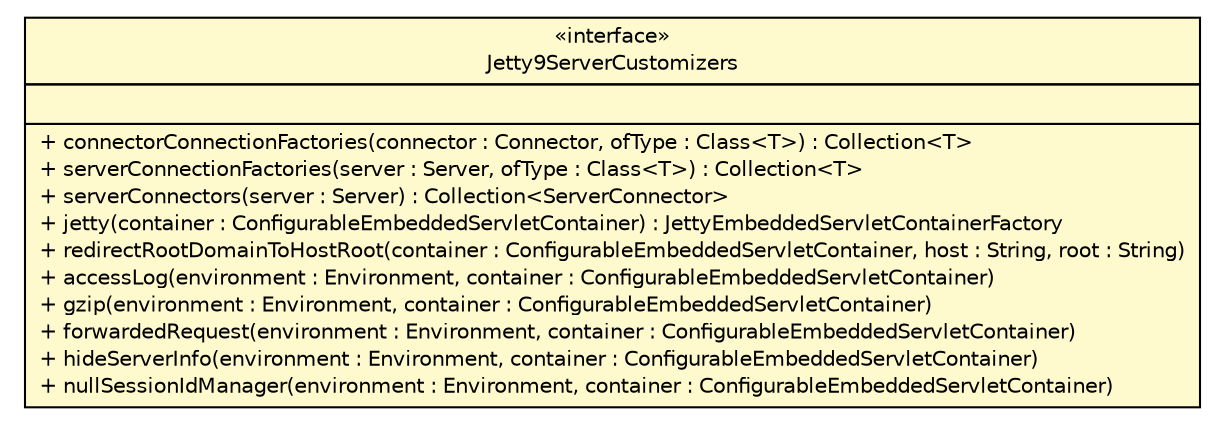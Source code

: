 #!/usr/local/bin/dot
#
# Class diagram 
# Generated by UMLGraph version R5_6-24-gf6e263 (http://www.umlgraph.org/)
#

digraph G {
	edge [fontname="Helvetica",fontsize=10,labelfontname="Helvetica",labelfontsize=10];
	node [fontname="Helvetica",fontsize=10,shape=plaintext];
	nodesep=0.25;
	ranksep=0.5;
	// cn.home1.oss.lib.webmvc.api.Jetty9ServerCustomizers
	c356 [label=<<table title="cn.home1.oss.lib.webmvc.api.Jetty9ServerCustomizers" border="0" cellborder="1" cellspacing="0" cellpadding="2" port="p" bgcolor="lemonChiffon" href="./Jetty9ServerCustomizers.html">
		<tr><td><table border="0" cellspacing="0" cellpadding="1">
<tr><td align="center" balign="center"> &#171;interface&#187; </td></tr>
<tr><td align="center" balign="center"> Jetty9ServerCustomizers </td></tr>
		</table></td></tr>
		<tr><td><table border="0" cellspacing="0" cellpadding="1">
<tr><td align="left" balign="left">  </td></tr>
		</table></td></tr>
		<tr><td><table border="0" cellspacing="0" cellpadding="1">
<tr><td align="left" balign="left"> + connectorConnectionFactories(connector : Connector, ofType : Class&lt;T&gt;) : Collection&lt;T&gt; </td></tr>
<tr><td align="left" balign="left"> + serverConnectionFactories(server : Server, ofType : Class&lt;T&gt;) : Collection&lt;T&gt; </td></tr>
<tr><td align="left" balign="left"> + serverConnectors(server : Server) : Collection&lt;ServerConnector&gt; </td></tr>
<tr><td align="left" balign="left"> + jetty(container : ConfigurableEmbeddedServletContainer) : JettyEmbeddedServletContainerFactory </td></tr>
<tr><td align="left" balign="left"> + redirectRootDomainToHostRoot(container : ConfigurableEmbeddedServletContainer, host : String, root : String) </td></tr>
<tr><td align="left" balign="left"> + accessLog(environment : Environment, container : ConfigurableEmbeddedServletContainer) </td></tr>
<tr><td align="left" balign="left"> + gzip(environment : Environment, container : ConfigurableEmbeddedServletContainer) </td></tr>
<tr><td align="left" balign="left"> + forwardedRequest(environment : Environment, container : ConfigurableEmbeddedServletContainer) </td></tr>
<tr><td align="left" balign="left"> + hideServerInfo(environment : Environment, container : ConfigurableEmbeddedServletContainer) </td></tr>
<tr><td align="left" balign="left"> + nullSessionIdManager(environment : Environment, container : ConfigurableEmbeddedServletContainer) </td></tr>
		</table></td></tr>
		</table>>, URL="./Jetty9ServerCustomizers.html", fontname="Helvetica", fontcolor="black", fontsize=10.0];
}

